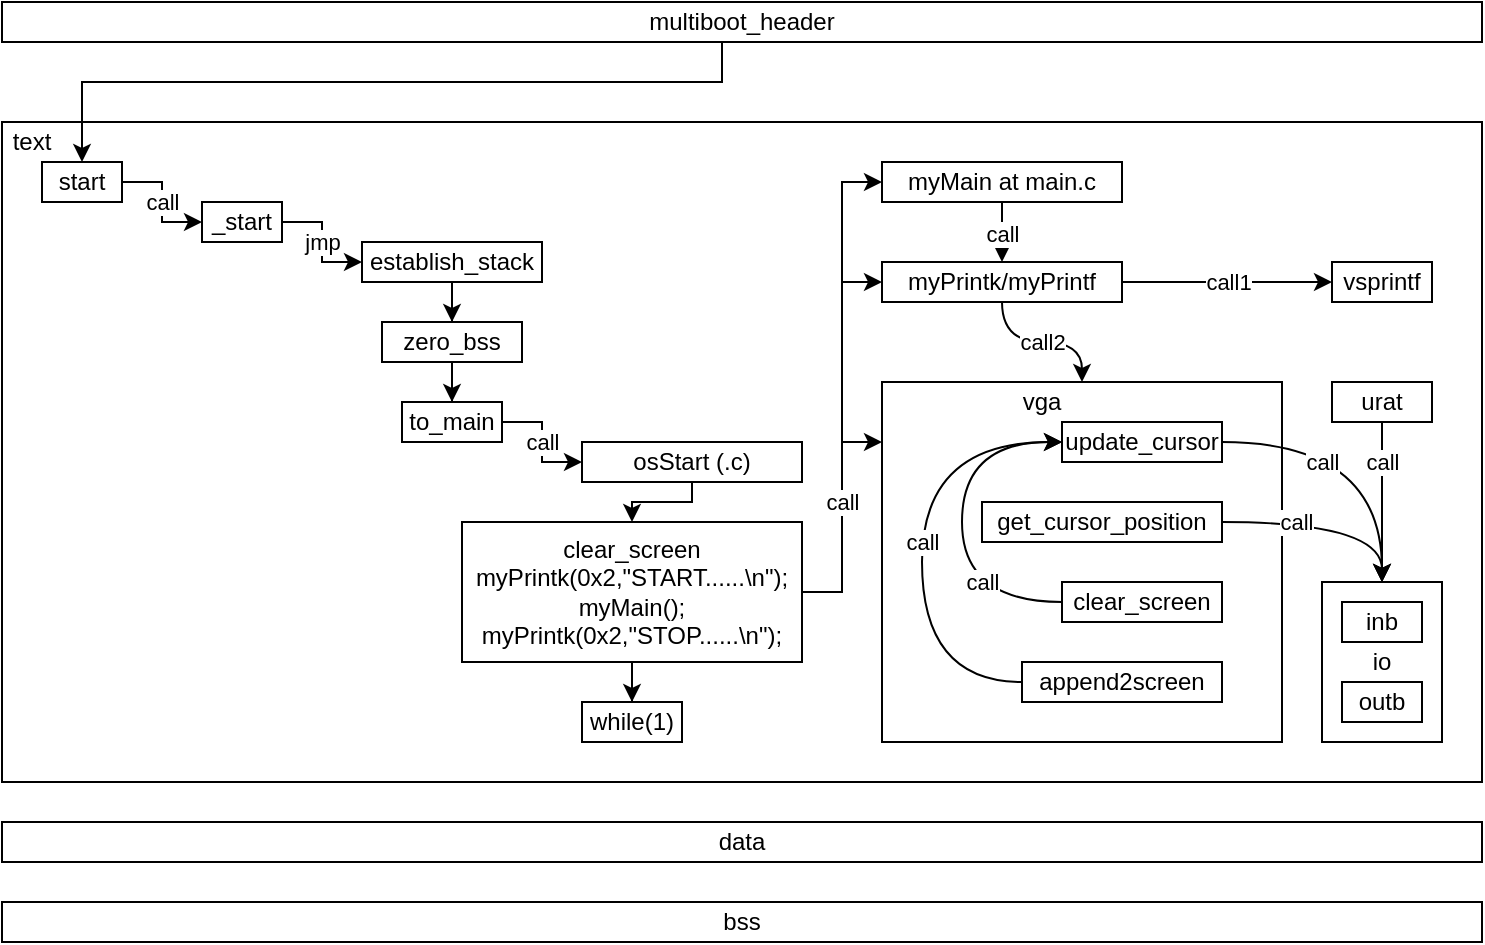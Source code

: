 <mxfile version="20.6.0" type="github">
  <diagram id="pRnf_kgRrJlSljQ2Lzuj" name="第 1 页">
    <mxGraphModel dx="760" dy="487" grid="1" gridSize="10" guides="1" tooltips="1" connect="1" arrows="1" fold="1" page="1" pageScale="1" pageWidth="827" pageHeight="1169" math="0" shadow="0">
      <root>
        <mxCell id="0" />
        <mxCell id="1" parent="0" />
        <mxCell id="dpUODQ5_mUz6Qf_J9i_Q-4" value="" style="whiteSpace=wrap;html=1;rounded=0;movable=1;resizable=1;rotatable=1;deletable=1;editable=1;connectable=1;" vertex="1" parent="1">
          <mxGeometry x="40" y="200" width="740" height="330" as="geometry" />
        </mxCell>
        <mxCell id="dpUODQ5_mUz6Qf_J9i_Q-67" value="io" style="rounded=0;whiteSpace=wrap;html=1;" vertex="1" parent="1">
          <mxGeometry x="700" y="430" width="60" height="80" as="geometry" />
        </mxCell>
        <mxCell id="dpUODQ5_mUz6Qf_J9i_Q-2" value="text" style="text;html=1;strokeColor=none;fillColor=none;align=center;verticalAlign=middle;whiteSpace=wrap;rounded=0;" vertex="1" parent="1">
          <mxGeometry x="40" y="200" width="30" height="20" as="geometry" />
        </mxCell>
        <mxCell id="dpUODQ5_mUz6Qf_J9i_Q-5" value="" style="edgeStyle=orthogonalEdgeStyle;rounded=0;orthogonalLoop=1;jettySize=auto;html=1;exitX=0.5;exitY=1;exitDx=0;exitDy=0;" edge="1" parent="1" source="dpUODQ5_mUz6Qf_J9i_Q-3" target="dpUODQ5_mUz6Qf_J9i_Q-6">
          <mxGeometry relative="1" as="geometry">
            <mxPoint x="90" y="180" as="targetPoint" />
            <Array as="points">
              <mxPoint x="400" y="180" />
              <mxPoint x="80" y="180" />
            </Array>
          </mxGeometry>
        </mxCell>
        <mxCell id="dpUODQ5_mUz6Qf_J9i_Q-3" value="multiboot_header" style="rounded=0;whiteSpace=wrap;html=1;" vertex="1" parent="1">
          <mxGeometry x="40" y="140" width="740" height="20" as="geometry" />
        </mxCell>
        <mxCell id="dpUODQ5_mUz6Qf_J9i_Q-10" value="call" style="edgeStyle=orthogonalEdgeStyle;rounded=0;orthogonalLoop=1;jettySize=auto;html=1;" edge="1" parent="1" source="dpUODQ5_mUz6Qf_J9i_Q-6" target="dpUODQ5_mUz6Qf_J9i_Q-9">
          <mxGeometry relative="1" as="geometry" />
        </mxCell>
        <mxCell id="dpUODQ5_mUz6Qf_J9i_Q-6" value="start" style="rounded=0;whiteSpace=wrap;html=1;" vertex="1" parent="1">
          <mxGeometry x="60" y="220" width="40" height="20" as="geometry" />
        </mxCell>
        <mxCell id="dpUODQ5_mUz6Qf_J9i_Q-15" value="jmp" style="edgeStyle=orthogonalEdgeStyle;rounded=0;orthogonalLoop=1;jettySize=auto;html=1;" edge="1" parent="1" source="dpUODQ5_mUz6Qf_J9i_Q-9" target="dpUODQ5_mUz6Qf_J9i_Q-14">
          <mxGeometry relative="1" as="geometry" />
        </mxCell>
        <mxCell id="dpUODQ5_mUz6Qf_J9i_Q-9" value="_start" style="rounded=0;whiteSpace=wrap;html=1;" vertex="1" parent="1">
          <mxGeometry x="140" y="240" width="40" height="20" as="geometry" />
        </mxCell>
        <mxCell id="dpUODQ5_mUz6Qf_J9i_Q-17" value="" style="edgeStyle=orthogonalEdgeStyle;rounded=0;orthogonalLoop=1;jettySize=auto;html=1;" edge="1" parent="1" source="dpUODQ5_mUz6Qf_J9i_Q-14" target="dpUODQ5_mUz6Qf_J9i_Q-16">
          <mxGeometry relative="1" as="geometry" />
        </mxCell>
        <mxCell id="dpUODQ5_mUz6Qf_J9i_Q-14" value="establish_stack" style="rounded=0;whiteSpace=wrap;html=1;" vertex="1" parent="1">
          <mxGeometry x="220" y="260" width="90" height="20" as="geometry" />
        </mxCell>
        <mxCell id="dpUODQ5_mUz6Qf_J9i_Q-19" value="" style="edgeStyle=orthogonalEdgeStyle;rounded=0;orthogonalLoop=1;jettySize=auto;html=1;" edge="1" parent="1" source="dpUODQ5_mUz6Qf_J9i_Q-16" target="dpUODQ5_mUz6Qf_J9i_Q-18">
          <mxGeometry relative="1" as="geometry" />
        </mxCell>
        <mxCell id="dpUODQ5_mUz6Qf_J9i_Q-16" value="zero_bss" style="rounded=0;whiteSpace=wrap;html=1;" vertex="1" parent="1">
          <mxGeometry x="230" y="300" width="70" height="20" as="geometry" />
        </mxCell>
        <mxCell id="dpUODQ5_mUz6Qf_J9i_Q-21" value="call" style="edgeStyle=orthogonalEdgeStyle;rounded=0;orthogonalLoop=1;jettySize=auto;html=1;" edge="1" parent="1" source="dpUODQ5_mUz6Qf_J9i_Q-18" target="dpUODQ5_mUz6Qf_J9i_Q-20">
          <mxGeometry relative="1" as="geometry" />
        </mxCell>
        <mxCell id="dpUODQ5_mUz6Qf_J9i_Q-18" value="to_main" style="rounded=0;whiteSpace=wrap;html=1;" vertex="1" parent="1">
          <mxGeometry x="240" y="340" width="50" height="20" as="geometry" />
        </mxCell>
        <mxCell id="dpUODQ5_mUz6Qf_J9i_Q-25" value="" style="edgeStyle=orthogonalEdgeStyle;rounded=0;orthogonalLoop=1;jettySize=auto;html=1;" edge="1" parent="1" source="dpUODQ5_mUz6Qf_J9i_Q-20" target="dpUODQ5_mUz6Qf_J9i_Q-24">
          <mxGeometry relative="1" as="geometry">
            <Array as="points">
              <mxPoint x="385" y="390" />
              <mxPoint x="355" y="390" />
            </Array>
          </mxGeometry>
        </mxCell>
        <mxCell id="dpUODQ5_mUz6Qf_J9i_Q-20" value="osStart (.c)" style="rounded=0;whiteSpace=wrap;html=1;" vertex="1" parent="1">
          <mxGeometry x="330" y="360" width="110" height="20" as="geometry" />
        </mxCell>
        <mxCell id="dpUODQ5_mUz6Qf_J9i_Q-27" value="" style="edgeStyle=orthogonalEdgeStyle;rounded=0;orthogonalLoop=1;jettySize=auto;html=1;" edge="1" parent="1" source="dpUODQ5_mUz6Qf_J9i_Q-24" target="dpUODQ5_mUz6Qf_J9i_Q-26">
          <mxGeometry relative="1" as="geometry" />
        </mxCell>
        <mxCell id="dpUODQ5_mUz6Qf_J9i_Q-53" style="edgeStyle=orthogonalEdgeStyle;rounded=0;orthogonalLoop=1;jettySize=auto;html=1;exitX=1;exitY=0.5;exitDx=0;exitDy=0;entryX=0;entryY=0.5;entryDx=0;entryDy=0;" edge="1" parent="1" source="dpUODQ5_mUz6Qf_J9i_Q-24" target="dpUODQ5_mUz6Qf_J9i_Q-36">
          <mxGeometry relative="1" as="geometry">
            <Array as="points">
              <mxPoint x="460" y="435" />
              <mxPoint x="460" y="230" />
            </Array>
          </mxGeometry>
        </mxCell>
        <mxCell id="dpUODQ5_mUz6Qf_J9i_Q-56" style="edgeStyle=orthogonalEdgeStyle;rounded=0;orthogonalLoop=1;jettySize=auto;html=1;exitX=1;exitY=0.5;exitDx=0;exitDy=0;" edge="1" parent="1" source="dpUODQ5_mUz6Qf_J9i_Q-24" target="dpUODQ5_mUz6Qf_J9i_Q-47">
          <mxGeometry relative="1" as="geometry">
            <Array as="points">
              <mxPoint x="460" y="435" />
              <mxPoint x="460" y="360" />
            </Array>
          </mxGeometry>
        </mxCell>
        <mxCell id="dpUODQ5_mUz6Qf_J9i_Q-24" value="&lt;div&gt;clear_screen&lt;/div&gt;&lt;div&gt;myPrintk(0x2,&quot;START......\n&quot;);&lt;/div&gt;&lt;div&gt;&lt;span style=&quot;&quot;&gt;	&lt;/span&gt;myMain();&lt;/div&gt;&lt;div&gt;&lt;span style=&quot;&quot;&gt;	&lt;/span&gt;myPrintk(0x2,&quot;STOP......\n&quot;);&lt;/div&gt;" style="whiteSpace=wrap;html=1;rounded=0;" vertex="1" parent="1">
          <mxGeometry x="270" y="400" width="170" height="70" as="geometry" />
        </mxCell>
        <mxCell id="dpUODQ5_mUz6Qf_J9i_Q-26" value="&lt;div&gt;while(1)&lt;/div&gt;" style="whiteSpace=wrap;html=1;rounded=0;" vertex="1" parent="1">
          <mxGeometry x="330" y="490" width="50" height="20" as="geometry" />
        </mxCell>
        <mxCell id="dpUODQ5_mUz6Qf_J9i_Q-30" value="bss" style="rounded=0;whiteSpace=wrap;html=1;" vertex="1" parent="1">
          <mxGeometry x="40" y="590" width="740" height="20" as="geometry" />
        </mxCell>
        <mxCell id="dpUODQ5_mUz6Qf_J9i_Q-32" value="data" style="rounded=0;whiteSpace=wrap;html=1;" vertex="1" parent="1">
          <mxGeometry x="40" y="550" width="740" height="20" as="geometry" />
        </mxCell>
        <mxCell id="dpUODQ5_mUz6Qf_J9i_Q-49" value="call1" style="edgeStyle=orthogonalEdgeStyle;rounded=0;orthogonalLoop=1;jettySize=auto;html=1;curved=1;" edge="1" parent="1" source="dpUODQ5_mUz6Qf_J9i_Q-35" target="dpUODQ5_mUz6Qf_J9i_Q-44">
          <mxGeometry relative="1" as="geometry" />
        </mxCell>
        <mxCell id="dpUODQ5_mUz6Qf_J9i_Q-55" value="call2" style="edgeStyle=orthogonalEdgeStyle;rounded=0;orthogonalLoop=1;jettySize=auto;html=1;curved=1;" edge="1" parent="1" source="dpUODQ5_mUz6Qf_J9i_Q-35" target="dpUODQ5_mUz6Qf_J9i_Q-47">
          <mxGeometry relative="1" as="geometry" />
        </mxCell>
        <mxCell id="dpUODQ5_mUz6Qf_J9i_Q-35" value="myPrintk/myPrintf" style="rounded=0;whiteSpace=wrap;html=1;" vertex="1" parent="1">
          <mxGeometry x="480" y="270" width="120" height="20" as="geometry" />
        </mxCell>
        <mxCell id="dpUODQ5_mUz6Qf_J9i_Q-38" value="call" style="edgeStyle=orthogonalEdgeStyle;rounded=0;orthogonalLoop=1;jettySize=auto;html=1;exitX=0.5;exitY=1;exitDx=0;exitDy=0;" edge="1" parent="1" source="dpUODQ5_mUz6Qf_J9i_Q-36" target="dpUODQ5_mUz6Qf_J9i_Q-35">
          <mxGeometry x="-0.385" relative="1" as="geometry">
            <mxPoint as="offset" />
          </mxGeometry>
        </mxCell>
        <mxCell id="dpUODQ5_mUz6Qf_J9i_Q-36" value="myMain at main.c" style="rounded=0;whiteSpace=wrap;html=1;" vertex="1" parent="1">
          <mxGeometry x="480" y="220" width="120" height="20" as="geometry" />
        </mxCell>
        <mxCell id="dpUODQ5_mUz6Qf_J9i_Q-41" value="outb" style="rounded=0;whiteSpace=wrap;html=1;" vertex="1" parent="1">
          <mxGeometry x="710" y="480" width="40" height="20" as="geometry" />
        </mxCell>
        <mxCell id="dpUODQ5_mUz6Qf_J9i_Q-44" value="vsprintf" style="rounded=0;whiteSpace=wrap;html=1;" vertex="1" parent="1">
          <mxGeometry x="705" y="270" width="50" height="20" as="geometry" />
        </mxCell>
        <mxCell id="dpUODQ5_mUz6Qf_J9i_Q-47" value="" style="whiteSpace=wrap;html=1;rounded=0;movable=1;resizable=1;rotatable=1;deletable=1;editable=1;connectable=1;" vertex="1" parent="1">
          <mxGeometry x="480" y="330" width="200" height="180" as="geometry" />
        </mxCell>
        <mxCell id="dpUODQ5_mUz6Qf_J9i_Q-52" value="call" style="edgeStyle=orthogonalEdgeStyle;rounded=0;orthogonalLoop=1;jettySize=auto;html=1;entryX=0;entryY=0.5;entryDx=0;entryDy=0;exitX=1;exitY=0.5;exitDx=0;exitDy=0;" edge="1" parent="1" source="dpUODQ5_mUz6Qf_J9i_Q-24" target="dpUODQ5_mUz6Qf_J9i_Q-35">
          <mxGeometry x="-0.333" relative="1" as="geometry">
            <Array as="points">
              <mxPoint x="460" y="435" />
              <mxPoint x="460" y="280" />
            </Array>
            <mxPoint as="offset" />
          </mxGeometry>
        </mxCell>
        <mxCell id="dpUODQ5_mUz6Qf_J9i_Q-57" value="vga" style="text;html=1;strokeColor=none;fillColor=none;align=center;verticalAlign=middle;whiteSpace=wrap;rounded=0;" vertex="1" parent="1">
          <mxGeometry x="540" y="330" width="40" height="20" as="geometry" />
        </mxCell>
        <mxCell id="dpUODQ5_mUz6Qf_J9i_Q-66" value="call" style="edgeStyle=orthogonalEdgeStyle;curved=1;rounded=0;orthogonalLoop=1;jettySize=auto;html=1;exitX=1;exitY=0.5;exitDx=0;exitDy=0;entryX=0.5;entryY=0;entryDx=0;entryDy=0;" edge="1" parent="1" source="dpUODQ5_mUz6Qf_J9i_Q-58" target="dpUODQ5_mUz6Qf_J9i_Q-67">
          <mxGeometry x="-0.334" y="-10" relative="1" as="geometry">
            <mxPoint as="offset" />
          </mxGeometry>
        </mxCell>
        <mxCell id="dpUODQ5_mUz6Qf_J9i_Q-58" value="update_cursor" style="rounded=0;whiteSpace=wrap;html=1;" vertex="1" parent="1">
          <mxGeometry x="570" y="350" width="80" height="20" as="geometry" />
        </mxCell>
        <mxCell id="dpUODQ5_mUz6Qf_J9i_Q-72" value="call" style="edgeStyle=orthogonalEdgeStyle;rounded=0;orthogonalLoop=1;jettySize=auto;html=1;exitX=1;exitY=0.5;exitDx=0;exitDy=0;curved=1;" edge="1" parent="1" source="dpUODQ5_mUz6Qf_J9i_Q-59" target="dpUODQ5_mUz6Qf_J9i_Q-67">
          <mxGeometry x="-0.334" relative="1" as="geometry">
            <Array as="points">
              <mxPoint x="730" y="400" />
            </Array>
            <mxPoint as="offset" />
          </mxGeometry>
        </mxCell>
        <mxCell id="dpUODQ5_mUz6Qf_J9i_Q-59" value="get_cursor_position" style="rounded=0;whiteSpace=wrap;html=1;" vertex="1" parent="1">
          <mxGeometry x="530" y="390" width="120" height="20" as="geometry" />
        </mxCell>
        <mxCell id="dpUODQ5_mUz6Qf_J9i_Q-64" value="call" style="edgeStyle=orthogonalEdgeStyle;curved=1;rounded=0;orthogonalLoop=1;jettySize=auto;html=1;exitX=0;exitY=0.5;exitDx=0;exitDy=0;entryX=0;entryY=0.5;entryDx=0;entryDy=0;" edge="1" parent="1" source="dpUODQ5_mUz6Qf_J9i_Q-60" target="dpUODQ5_mUz6Qf_J9i_Q-58">
          <mxGeometry relative="1" as="geometry">
            <Array as="points">
              <mxPoint x="500" y="480" />
              <mxPoint x="500" y="360" />
            </Array>
          </mxGeometry>
        </mxCell>
        <mxCell id="dpUODQ5_mUz6Qf_J9i_Q-60" value="append2screen" style="rounded=0;whiteSpace=wrap;html=1;" vertex="1" parent="1">
          <mxGeometry x="550" y="470" width="100" height="20" as="geometry" />
        </mxCell>
        <mxCell id="dpUODQ5_mUz6Qf_J9i_Q-65" value="call" style="edgeStyle=orthogonalEdgeStyle;curved=1;rounded=0;orthogonalLoop=1;jettySize=auto;html=1;exitX=0;exitY=0.5;exitDx=0;exitDy=0;entryX=0;entryY=0.5;entryDx=0;entryDy=0;" edge="1" parent="1" source="dpUODQ5_mUz6Qf_J9i_Q-61" target="dpUODQ5_mUz6Qf_J9i_Q-58">
          <mxGeometry x="-0.555" y="-10" relative="1" as="geometry">
            <Array as="points">
              <mxPoint x="520" y="440" />
              <mxPoint x="520" y="360" />
            </Array>
            <mxPoint as="offset" />
          </mxGeometry>
        </mxCell>
        <mxCell id="dpUODQ5_mUz6Qf_J9i_Q-61" value="clear_screen" style="rounded=0;whiteSpace=wrap;html=1;" vertex="1" parent="1">
          <mxGeometry x="570" y="430" width="80" height="20" as="geometry" />
        </mxCell>
        <mxCell id="dpUODQ5_mUz6Qf_J9i_Q-71" value="call" style="edgeStyle=orthogonalEdgeStyle;rounded=0;orthogonalLoop=1;jettySize=auto;html=1;exitX=0.5;exitY=1;exitDx=0;exitDy=0;" edge="1" parent="1" source="dpUODQ5_mUz6Qf_J9i_Q-62" target="dpUODQ5_mUz6Qf_J9i_Q-67">
          <mxGeometry x="-0.5" relative="1" as="geometry">
            <mxPoint as="offset" />
          </mxGeometry>
        </mxCell>
        <mxCell id="dpUODQ5_mUz6Qf_J9i_Q-62" value="urat" style="rounded=0;whiteSpace=wrap;html=1;" vertex="1" parent="1">
          <mxGeometry x="705" y="330" width="50" height="20" as="geometry" />
        </mxCell>
        <mxCell id="dpUODQ5_mUz6Qf_J9i_Q-63" value="inb" style="rounded=0;whiteSpace=wrap;html=1;" vertex="1" parent="1">
          <mxGeometry x="710" y="440" width="40" height="20" as="geometry" />
        </mxCell>
      </root>
    </mxGraphModel>
  </diagram>
</mxfile>

